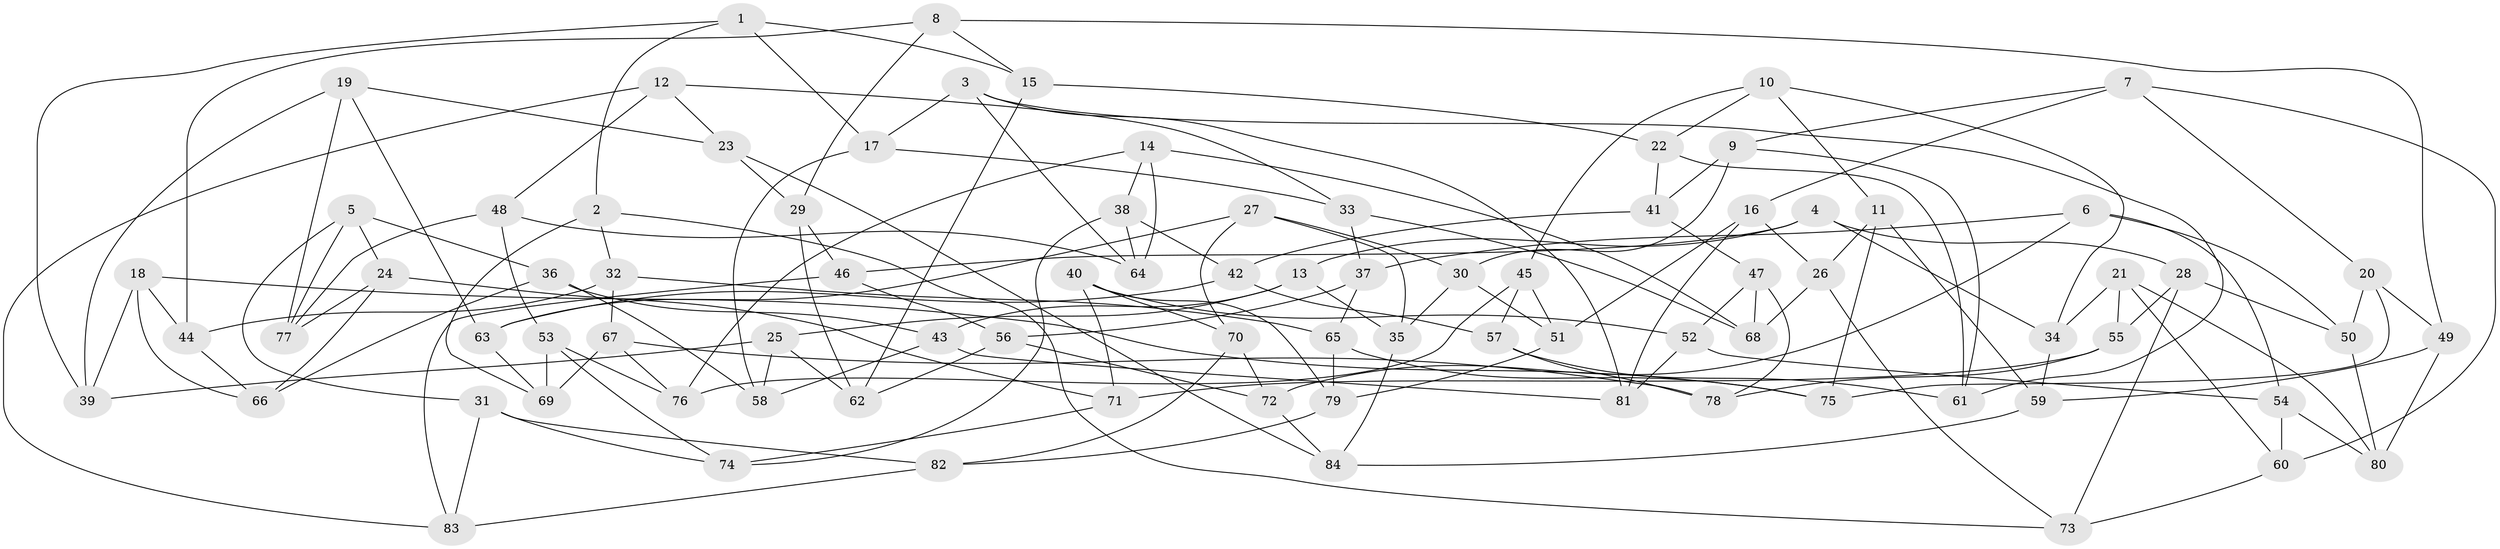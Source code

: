 // coarse degree distribution, {4: 0.7450980392156863, 9: 0.0392156862745098, 6: 0.0392156862745098, 8: 0.0392156862745098, 10: 0.0196078431372549, 7: 0.0392156862745098, 3: 0.0784313725490196}
// Generated by graph-tools (version 1.1) at 2025/53/03/04/25 22:53:50]
// undirected, 84 vertices, 168 edges
graph export_dot {
  node [color=gray90,style=filled];
  1;
  2;
  3;
  4;
  5;
  6;
  7;
  8;
  9;
  10;
  11;
  12;
  13;
  14;
  15;
  16;
  17;
  18;
  19;
  20;
  21;
  22;
  23;
  24;
  25;
  26;
  27;
  28;
  29;
  30;
  31;
  32;
  33;
  34;
  35;
  36;
  37;
  38;
  39;
  40;
  41;
  42;
  43;
  44;
  45;
  46;
  47;
  48;
  49;
  50;
  51;
  52;
  53;
  54;
  55;
  56;
  57;
  58;
  59;
  60;
  61;
  62;
  63;
  64;
  65;
  66;
  67;
  68;
  69;
  70;
  71;
  72;
  73;
  74;
  75;
  76;
  77;
  78;
  79;
  80;
  81;
  82;
  83;
  84;
  1 -- 15;
  1 -- 17;
  1 -- 39;
  1 -- 2;
  2 -- 32;
  2 -- 69;
  2 -- 73;
  3 -- 61;
  3 -- 64;
  3 -- 81;
  3 -- 17;
  4 -- 28;
  4 -- 13;
  4 -- 34;
  4 -- 46;
  5 -- 31;
  5 -- 77;
  5 -- 24;
  5 -- 36;
  6 -- 72;
  6 -- 50;
  6 -- 37;
  6 -- 54;
  7 -- 20;
  7 -- 60;
  7 -- 9;
  7 -- 16;
  8 -- 15;
  8 -- 44;
  8 -- 29;
  8 -- 49;
  9 -- 30;
  9 -- 41;
  9 -- 61;
  10 -- 11;
  10 -- 45;
  10 -- 22;
  10 -- 34;
  11 -- 59;
  11 -- 26;
  11 -- 75;
  12 -- 33;
  12 -- 23;
  12 -- 83;
  12 -- 48;
  13 -- 43;
  13 -- 25;
  13 -- 35;
  14 -- 68;
  14 -- 64;
  14 -- 38;
  14 -- 76;
  15 -- 62;
  15 -- 22;
  16 -- 51;
  16 -- 81;
  16 -- 26;
  17 -- 58;
  17 -- 33;
  18 -- 44;
  18 -- 66;
  18 -- 75;
  18 -- 39;
  19 -- 63;
  19 -- 77;
  19 -- 23;
  19 -- 39;
  20 -- 49;
  20 -- 50;
  20 -- 75;
  21 -- 60;
  21 -- 80;
  21 -- 55;
  21 -- 34;
  22 -- 61;
  22 -- 41;
  23 -- 29;
  23 -- 84;
  24 -- 77;
  24 -- 71;
  24 -- 66;
  25 -- 62;
  25 -- 58;
  25 -- 39;
  26 -- 73;
  26 -- 68;
  27 -- 35;
  27 -- 63;
  27 -- 30;
  27 -- 70;
  28 -- 73;
  28 -- 55;
  28 -- 50;
  29 -- 62;
  29 -- 46;
  30 -- 51;
  30 -- 35;
  31 -- 74;
  31 -- 83;
  31 -- 82;
  32 -- 67;
  32 -- 65;
  32 -- 44;
  33 -- 68;
  33 -- 37;
  34 -- 59;
  35 -- 84;
  36 -- 43;
  36 -- 58;
  36 -- 66;
  37 -- 56;
  37 -- 65;
  38 -- 42;
  38 -- 74;
  38 -- 64;
  40 -- 71;
  40 -- 52;
  40 -- 79;
  40 -- 70;
  41 -- 42;
  41 -- 47;
  42 -- 63;
  42 -- 57;
  43 -- 58;
  43 -- 81;
  44 -- 66;
  45 -- 51;
  45 -- 76;
  45 -- 57;
  46 -- 56;
  46 -- 83;
  47 -- 78;
  47 -- 52;
  47 -- 68;
  48 -- 53;
  48 -- 77;
  48 -- 64;
  49 -- 59;
  49 -- 80;
  50 -- 80;
  51 -- 79;
  52 -- 54;
  52 -- 81;
  53 -- 69;
  53 -- 74;
  53 -- 76;
  54 -- 80;
  54 -- 60;
  55 -- 78;
  55 -- 71;
  56 -- 62;
  56 -- 72;
  57 -- 78;
  57 -- 61;
  59 -- 84;
  60 -- 73;
  63 -- 69;
  65 -- 79;
  65 -- 75;
  67 -- 69;
  67 -- 76;
  67 -- 78;
  70 -- 82;
  70 -- 72;
  71 -- 74;
  72 -- 84;
  79 -- 82;
  82 -- 83;
}
